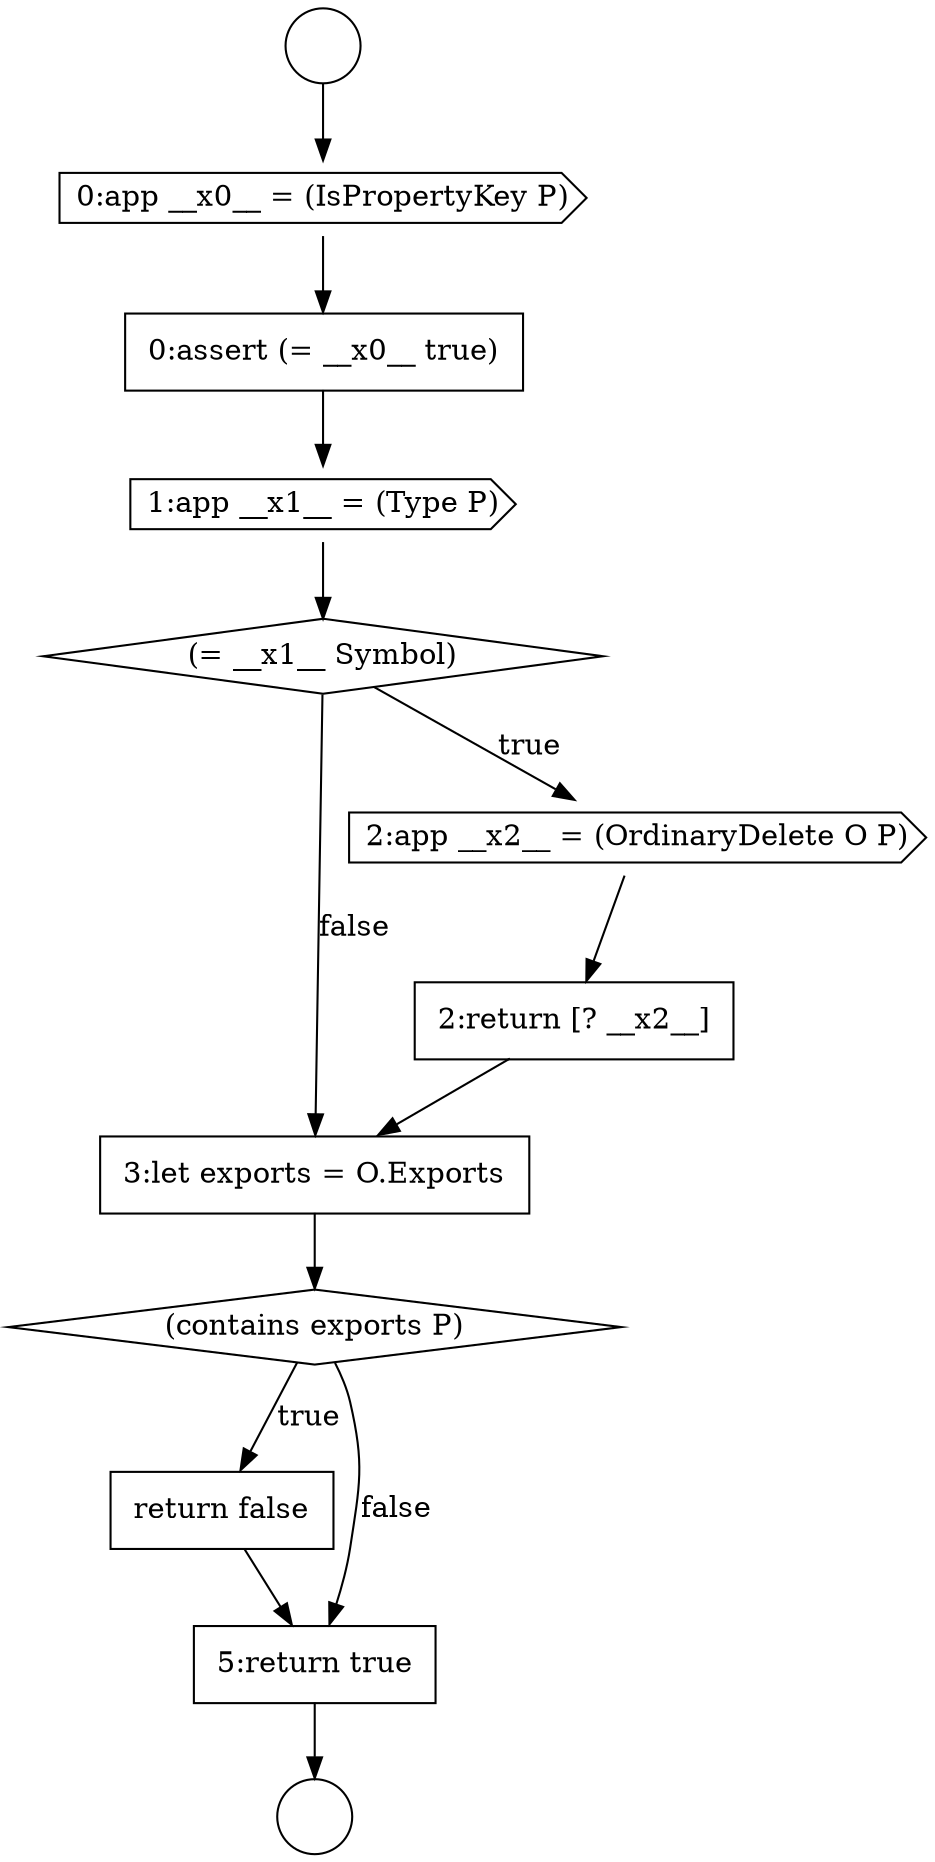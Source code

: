 digraph {
  node2819 [shape=none, margin=0, label=<<font color="black">
    <table border="0" cellborder="1" cellspacing="0" cellpadding="10">
      <tr><td align="left">return false</td></tr>
    </table>
  </font>> color="black" fillcolor="white" style=filled]
  node2814 [shape=diamond, label=<<font color="black">(= __x1__ Symbol)</font>> color="black" fillcolor="white" style=filled]
  node2809 [shape=circle label=" " color="black" fillcolor="white" style=filled]
  node2820 [shape=none, margin=0, label=<<font color="black">
    <table border="0" cellborder="1" cellspacing="0" cellpadding="10">
      <tr><td align="left">5:return true</td></tr>
    </table>
  </font>> color="black" fillcolor="white" style=filled]
  node2813 [shape=cds, label=<<font color="black">1:app __x1__ = (Type P)</font>> color="black" fillcolor="white" style=filled]
  node2817 [shape=none, margin=0, label=<<font color="black">
    <table border="0" cellborder="1" cellspacing="0" cellpadding="10">
      <tr><td align="left">3:let exports = O.Exports</td></tr>
    </table>
  </font>> color="black" fillcolor="white" style=filled]
  node2812 [shape=none, margin=0, label=<<font color="black">
    <table border="0" cellborder="1" cellspacing="0" cellpadding="10">
      <tr><td align="left">0:assert (= __x0__ true)</td></tr>
    </table>
  </font>> color="black" fillcolor="white" style=filled]
  node2816 [shape=none, margin=0, label=<<font color="black">
    <table border="0" cellborder="1" cellspacing="0" cellpadding="10">
      <tr><td align="left">2:return [? __x2__]</td></tr>
    </table>
  </font>> color="black" fillcolor="white" style=filled]
  node2818 [shape=diamond, label=<<font color="black">(contains exports P)</font>> color="black" fillcolor="white" style=filled]
  node2811 [shape=cds, label=<<font color="black">0:app __x0__ = (IsPropertyKey P)</font>> color="black" fillcolor="white" style=filled]
  node2815 [shape=cds, label=<<font color="black">2:app __x2__ = (OrdinaryDelete O P)</font>> color="black" fillcolor="white" style=filled]
  node2810 [shape=circle label=" " color="black" fillcolor="white" style=filled]
  node2819 -> node2820 [ color="black"]
  node2812 -> node2813 [ color="black"]
  node2813 -> node2814 [ color="black"]
  node2811 -> node2812 [ color="black"]
  node2816 -> node2817 [ color="black"]
  node2814 -> node2815 [label=<<font color="black">true</font>> color="black"]
  node2814 -> node2817 [label=<<font color="black">false</font>> color="black"]
  node2817 -> node2818 [ color="black"]
  node2820 -> node2810 [ color="black"]
  node2818 -> node2819 [label=<<font color="black">true</font>> color="black"]
  node2818 -> node2820 [label=<<font color="black">false</font>> color="black"]
  node2815 -> node2816 [ color="black"]
  node2809 -> node2811 [ color="black"]
}
